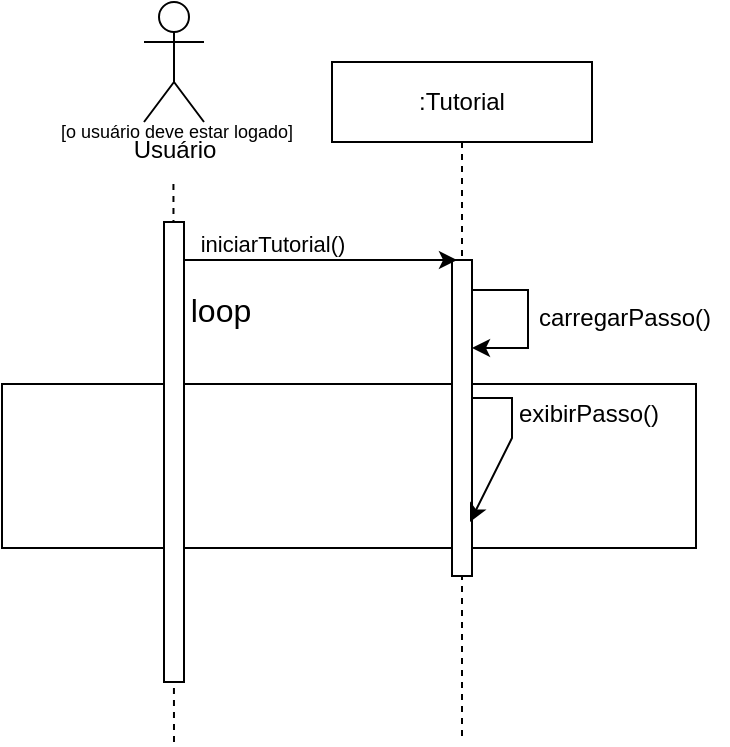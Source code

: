 <mxfile version="24.7.17">
  <diagram name="Página-1" id="dNnN6mv_j6JxDsNxnSgW">
    <mxGraphModel dx="891" dy="566" grid="0" gridSize="10" guides="1" tooltips="1" connect="1" arrows="1" fold="1" page="0" pageScale="1" pageWidth="827" pageHeight="1169" math="0" shadow="0">
      <root>
        <mxCell id="0" />
        <mxCell id="1" parent="0" />
        <mxCell id="FbNIvotwwf1VAXhXcKhQ-4" value="" style="rounded=0;whiteSpace=wrap;html=1;fillColor=none;" vertex="1" parent="1">
          <mxGeometry x="-31" y="231" width="347" height="82" as="geometry" />
        </mxCell>
        <mxCell id="FbNIvotwwf1VAXhXcKhQ-17" value="[o usuário deve estar logado]" style="edgeLabel;html=1;align=center;verticalAlign=middle;resizable=0;points=[];fontSize=9;" vertex="1" connectable="0" parent="1">
          <mxGeometry x="50.001" y="139.0" as="geometry">
            <mxPoint x="6" y="-34" as="offset" />
          </mxGeometry>
        </mxCell>
        <mxCell id="3bs9gXROCjIQecpAhkJo-8" value=":Tutorial" style="shape=umlLifeline;perimeter=lifelinePerimeter;whiteSpace=wrap;html=1;container=1;dropTarget=0;collapsible=0;recursiveResize=0;outlineConnect=0;portConstraint=eastwest;newEdgeStyle={&quot;curved&quot;:0,&quot;rounded&quot;:0};" parent="1" vertex="1">
          <mxGeometry x="134" y="70" width="130" height="340" as="geometry" />
        </mxCell>
        <mxCell id="3bs9gXROCjIQecpAhkJo-9" value="" style="html=1;points=[[0,0,0,0,5],[0,1,0,0,-5],[1,0,0,0,5],[1,1,0,0,-5]];perimeter=orthogonalPerimeter;outlineConnect=0;targetShapes=umlLifeline;portConstraint=eastwest;newEdgeStyle={&quot;curved&quot;:0,&quot;rounded&quot;:0};" parent="3bs9gXROCjIQecpAhkJo-8" vertex="1">
          <mxGeometry x="60" y="99" width="10" height="158" as="geometry" />
        </mxCell>
        <mxCell id="FbNIvotwwf1VAXhXcKhQ-11" value="" style="endArrow=classic;html=1;rounded=0;entryX=0.9;entryY=0.829;entryDx=0;entryDy=0;entryPerimeter=0;" edge="1" parent="3bs9gXROCjIQecpAhkJo-8" source="3bs9gXROCjIQecpAhkJo-9" target="3bs9gXROCjIQecpAhkJo-9">
          <mxGeometry width="50" height="50" relative="1" as="geometry">
            <mxPoint x="-64" y="109" as="sourcePoint" />
            <mxPoint x="72.5" y="109" as="targetPoint" />
          </mxGeometry>
        </mxCell>
        <mxCell id="FbNIvotwwf1VAXhXcKhQ-14" value="" style="endArrow=classic;html=1;rounded=0;" edge="1" parent="3bs9gXROCjIQecpAhkJo-8">
          <mxGeometry width="50" height="50" relative="1" as="geometry">
            <mxPoint x="70" y="114.0" as="sourcePoint" />
            <mxPoint x="70" y="143" as="targetPoint" />
            <Array as="points">
              <mxPoint x="98" y="114" />
              <mxPoint x="98" y="143" />
            </Array>
          </mxGeometry>
        </mxCell>
        <mxCell id="3bs9gXROCjIQecpAhkJo-1" value="Usuário" style="shape=umlActor;verticalLabelPosition=bottom;verticalAlign=top;html=1;" parent="1" vertex="1">
          <mxGeometry x="40" y="40" width="30" height="60" as="geometry" />
        </mxCell>
        <mxCell id="3bs9gXROCjIQecpAhkJo-2" value="" style="endArrow=none;dashed=1;html=1;rounded=0;" parent="1" edge="1">
          <mxGeometry width="50" height="50" relative="1" as="geometry">
            <mxPoint x="55" y="410" as="sourcePoint" />
            <mxPoint x="54.72" y="130" as="targetPoint" />
          </mxGeometry>
        </mxCell>
        <mxCell id="3bs9gXROCjIQecpAhkJo-3" value="" style="html=1;points=[[0,0,0,0,5],[0,1,0,0,-5],[1,0,0,0,5],[1,1,0,0,-5]];perimeter=orthogonalPerimeter;outlineConnect=0;targetShapes=umlLifeline;portConstraint=eastwest;newEdgeStyle={&quot;curved&quot;:0,&quot;rounded&quot;:0};" parent="1" vertex="1">
          <mxGeometry x="50" y="150" width="10" height="230" as="geometry" />
        </mxCell>
        <mxCell id="3bs9gXROCjIQecpAhkJo-14" value="" style="endArrow=classic;html=1;rounded=0;" parent="1" edge="1">
          <mxGeometry width="50" height="50" relative="1" as="geometry">
            <mxPoint x="60" y="169" as="sourcePoint" />
            <mxPoint x="196.5" y="169" as="targetPoint" />
          </mxGeometry>
        </mxCell>
        <mxCell id="3bs9gXROCjIQecpAhkJo-15" value="iniciarTutorial()" style="edgeLabel;html=1;align=center;verticalAlign=middle;resizable=0;points=[];" parent="3bs9gXROCjIQecpAhkJo-14" vertex="1" connectable="0">
          <mxGeometry x="0.153" relative="1" as="geometry">
            <mxPoint x="-35" y="-8" as="offset" />
          </mxGeometry>
        </mxCell>
        <mxCell id="FbNIvotwwf1VAXhXcKhQ-1" value="loop" style="text;html=1;align=center;verticalAlign=middle;resizable=0;points=[];autosize=1;strokeColor=none;fillColor=none;fontSize=16;" vertex="1" parent="1">
          <mxGeometry x="54" y="178" width="48" height="31" as="geometry" />
        </mxCell>
        <mxCell id="FbNIvotwwf1VAXhXcKhQ-9" value="&lt;font style=&quot;font-size: 12px;&quot;&gt;carregarPasso()&lt;/font&gt;" style="text;html=1;align=center;verticalAlign=middle;resizable=0;points=[];autosize=1;strokeColor=none;fillColor=none;fontSize=16;" vertex="1" parent="1">
          <mxGeometry x="228" y="180" width="104" height="31" as="geometry" />
        </mxCell>
        <mxCell id="FbNIvotwwf1VAXhXcKhQ-16" value="&lt;font style=&quot;font-size: 12px;&quot;&gt;exibirPasso()&lt;/font&gt;" style="text;html=1;align=center;verticalAlign=middle;resizable=0;points=[];autosize=1;strokeColor=none;fillColor=none;fontSize=16;" vertex="1" parent="1">
          <mxGeometry x="218" y="228" width="88" height="31" as="geometry" />
        </mxCell>
      </root>
    </mxGraphModel>
  </diagram>
</mxfile>
